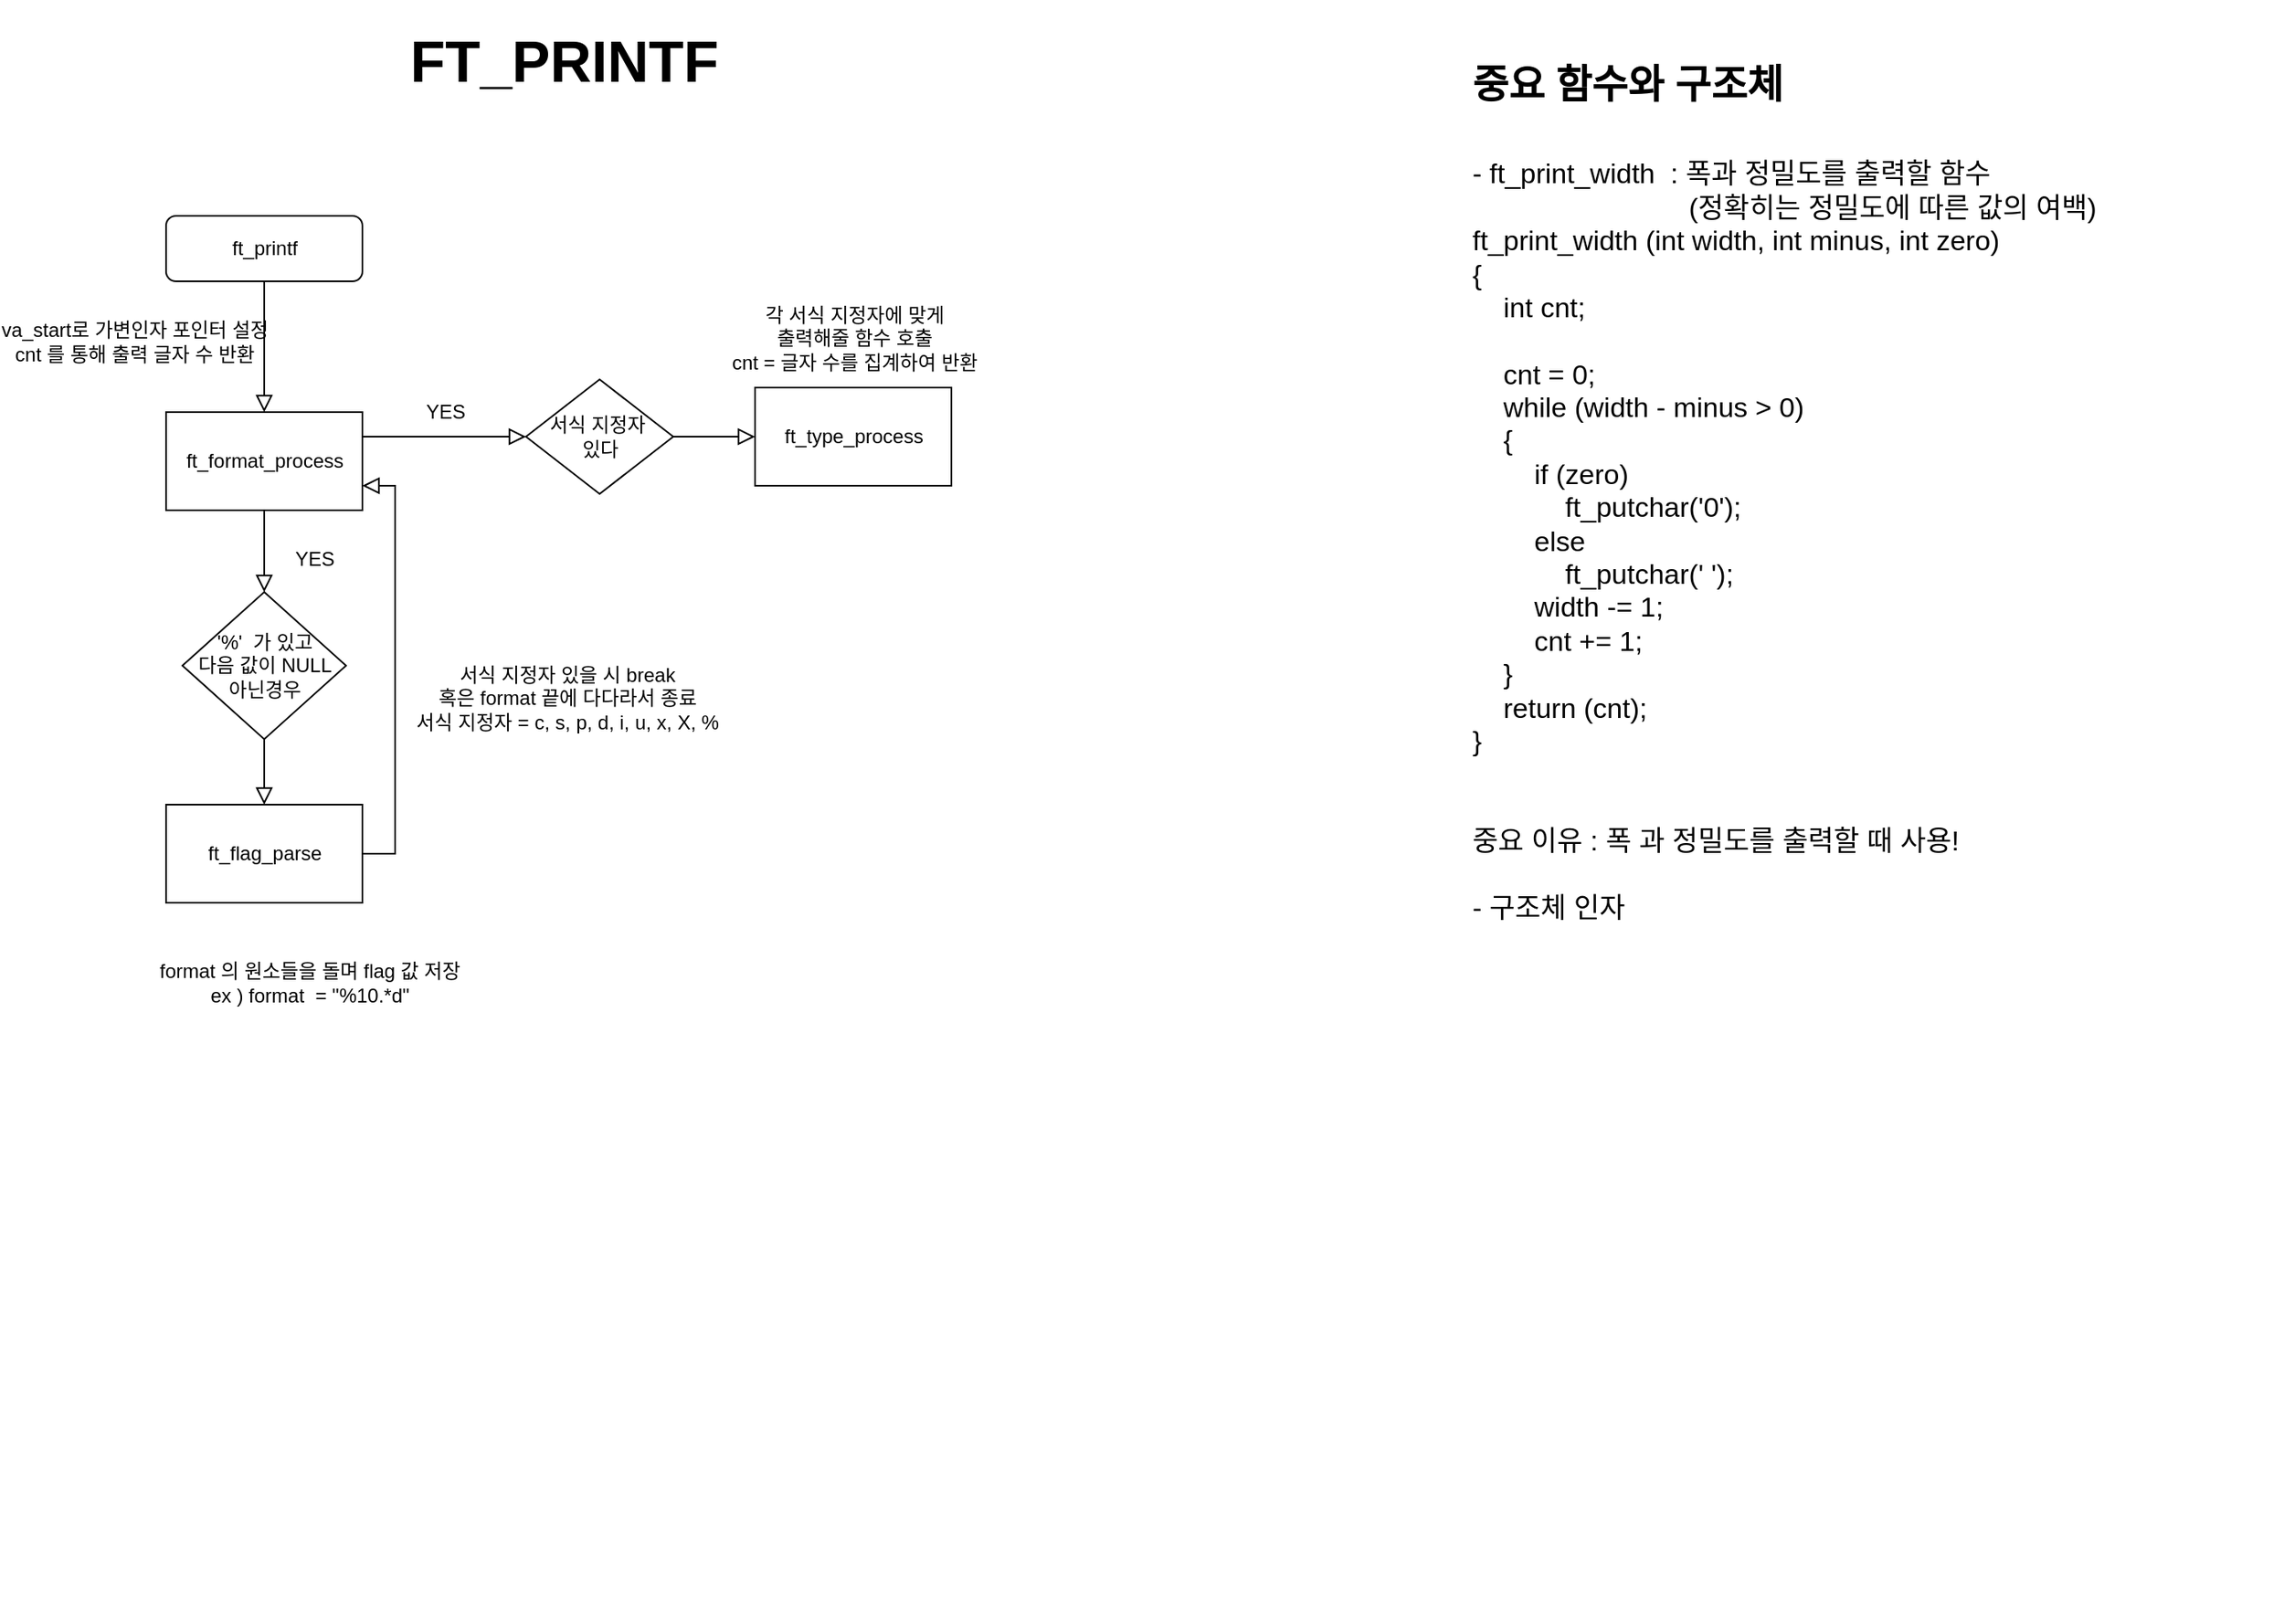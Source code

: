 <mxfile version="14.4.7" type="github">
  <diagram id="C5RBs43oDa-KdzZeNtuy" name="Page-1">
    <mxGraphModel dx="1494" dy="318" grid="1" gridSize="10" guides="1" tooltips="1" connect="1" arrows="1" fold="1" page="1" pageScale="1" pageWidth="827" pageHeight="1169" math="0" shadow="0">
      <root>
        <mxCell id="WIyWlLk6GJQsqaUBKTNV-0" />
        <mxCell id="WIyWlLk6GJQsqaUBKTNV-1" parent="WIyWlLk6GJQsqaUBKTNV-0" />
        <mxCell id="jbhYbt3t-bC4aFOuz0vU-21" value="&lt;h1&gt;중요 함수와 구조체&lt;/h1&gt;&lt;div&gt;&lt;br&gt;&lt;/div&gt;&lt;div style=&quot;font-size: 17px&quot;&gt;- ft_print_width&amp;nbsp; : 폭과 정밀도를 출력할 함수&amp;nbsp;&lt;/div&gt;&lt;div style=&quot;font-size: 17px&quot;&gt;&amp;nbsp; &amp;nbsp; &amp;nbsp; &amp;nbsp; &amp;nbsp; &amp;nbsp; &amp;nbsp; &amp;nbsp; &amp;nbsp; &amp;nbsp; &amp;nbsp; &amp;nbsp; &amp;nbsp; &amp;nbsp; (정확히는 정밀도에 따른 값의 여백)&lt;/div&gt;&lt;div style=&quot;font-size: 17px&quot;&gt;ft_print_width (int width, int minus, int zero)&lt;/div&gt;&lt;div style=&quot;font-size: 17px&quot;&gt;{&lt;/div&gt;&lt;div style=&quot;font-size: 17px&quot;&gt;&amp;nbsp; &amp;nbsp; int cnt;&lt;/div&gt;&lt;div style=&quot;font-size: 17px&quot;&gt;&lt;br&gt;&lt;/div&gt;&lt;div style=&quot;font-size: 17px&quot;&gt;&amp;nbsp; &amp;nbsp; cnt = 0;&lt;/div&gt;&lt;div style=&quot;font-size: 17px&quot;&gt;&amp;nbsp; &amp;nbsp; while (width - minus &amp;gt; 0)&lt;/div&gt;&lt;div style=&quot;font-size: 17px&quot;&gt;&amp;nbsp; &amp;nbsp; {&lt;/div&gt;&lt;div style=&quot;font-size: 17px&quot;&gt;&amp;nbsp; &amp;nbsp; &amp;nbsp; &amp;nbsp; if (zero)&lt;/div&gt;&lt;div style=&quot;font-size: 17px&quot;&gt;&amp;nbsp; &amp;nbsp; &amp;nbsp; &amp;nbsp; &amp;nbsp; &amp;nbsp; ft_putchar(&#39;0&#39;);&lt;/div&gt;&lt;div style=&quot;font-size: 17px&quot;&gt;&amp;nbsp; &amp;nbsp; &amp;nbsp; &amp;nbsp; else&lt;/div&gt;&lt;div style=&quot;font-size: 17px&quot;&gt;&amp;nbsp; &amp;nbsp; &amp;nbsp; &amp;nbsp; &amp;nbsp; &amp;nbsp; ft_putchar(&#39; &#39;);&lt;/div&gt;&lt;div style=&quot;font-size: 17px&quot;&gt;&amp;nbsp; &amp;nbsp; &amp;nbsp; &amp;nbsp; width -= 1;&lt;/div&gt;&lt;div style=&quot;font-size: 17px&quot;&gt;&amp;nbsp; &amp;nbsp; &amp;nbsp; &amp;nbsp; cnt += 1;&lt;/div&gt;&lt;div style=&quot;font-size: 17px&quot;&gt;&amp;nbsp; &amp;nbsp; }&lt;/div&gt;&lt;div style=&quot;font-size: 17px&quot;&gt;&amp;nbsp; &amp;nbsp; return (cnt);&lt;/div&gt;&lt;div style=&quot;font-size: 17px&quot;&gt;}&lt;/div&gt;&lt;div style=&quot;font-size: 17px&quot;&gt;&lt;br&gt;&lt;/div&gt;&lt;div style=&quot;font-size: 17px&quot;&gt;&lt;br&gt;&lt;/div&gt;&lt;div style=&quot;font-size: 17px&quot;&gt;중요 이유 : 폭 과 정밀도를 출력할 때 사용!&lt;/div&gt;&lt;div style=&quot;font-size: 17px&quot;&gt;&lt;br&gt;&lt;/div&gt;&lt;div style=&quot;font-size: 17px&quot;&gt;- 구조체 인자&lt;/div&gt;&lt;div style=&quot;font-size: 17px&quot;&gt;&lt;br&gt;&lt;/div&gt;&lt;div style=&quot;font-size: 17px&quot;&gt;&lt;br&gt;&lt;/div&gt;" style="text;html=1;strokeColor=none;fillColor=none;spacing=5;spacingTop=-20;whiteSpace=wrap;overflow=hidden;rounded=0;" vertex="1" parent="WIyWlLk6GJQsqaUBKTNV-1">
          <mxGeometry x="120" y="60" width="500" height="960" as="geometry" />
        </mxCell>
        <mxCell id="jbhYbt3t-bC4aFOuz0vU-23" value="" style="group;fontSize=12;" vertex="1" connectable="0" parent="WIyWlLk6GJQsqaUBKTNV-1">
          <mxGeometry x="-680" y="160" width="516.5" height="504" as="geometry" />
        </mxCell>
        <mxCell id="jbhYbt3t-bC4aFOuz0vU-9" value="format 의 원소들을 돌며 flag 값 저장 &lt;br style=&quot;font-size: 12px;&quot;&gt;ex ) format&amp;nbsp; = &quot;%10.*d&quot;" style="text;html=1;strokeColor=none;fillColor=none;align=center;verticalAlign=middle;whiteSpace=wrap;rounded=0;fontSize=12;" vertex="1" parent="jbhYbt3t-bC4aFOuz0vU-23">
          <mxGeometry y="434" width="189" height="70" as="geometry" />
        </mxCell>
        <mxCell id="jbhYbt3t-bC4aFOuz0vU-22" value="" style="group;fontSize=12;" vertex="1" connectable="0" parent="jbhYbt3t-bC4aFOuz0vU-23">
          <mxGeometry x="6.5" width="510" height="420" as="geometry" />
        </mxCell>
        <mxCell id="WIyWlLk6GJQsqaUBKTNV-3" value="ft_printf" style="rounded=1;whiteSpace=wrap;html=1;fontSize=12;glass=0;strokeWidth=1;shadow=0;" parent="jbhYbt3t-bC4aFOuz0vU-22" vertex="1">
          <mxGeometry width="120" height="40" as="geometry" />
        </mxCell>
        <mxCell id="WIyWlLk6GJQsqaUBKTNV-5" value="va_start로 가변인자 포인터 설정&lt;br style=&quot;font-size: 12px;&quot;&gt;cnt 를 통해 출력 글자 수 반환" style="edgeStyle=orthogonalEdgeStyle;rounded=0;html=1;jettySize=auto;orthogonalLoop=1;fontSize=12;endArrow=block;endFill=0;endSize=8;strokeWidth=1;shadow=0;labelBackgroundColor=none;exitX=0.5;exitY=1;exitDx=0;exitDy=0;entryX=0.5;entryY=0;entryDx=0;entryDy=0;" parent="jbhYbt3t-bC4aFOuz0vU-22" source="WIyWlLk6GJQsqaUBKTNV-3" target="jbhYbt3t-bC4aFOuz0vU-0" edge="1">
          <mxGeometry x="-0.077" y="-80" relative="1" as="geometry">
            <mxPoint as="offset" />
            <mxPoint x="270" y="30" as="sourcePoint" />
          </mxGeometry>
        </mxCell>
        <mxCell id="jbhYbt3t-bC4aFOuz0vU-0" value="ft_format_process" style="rounded=0;whiteSpace=wrap;html=1;fontSize=12;" vertex="1" parent="jbhYbt3t-bC4aFOuz0vU-22">
          <mxGeometry y="120" width="120" height="60" as="geometry" />
        </mxCell>
        <mxCell id="jbhYbt3t-bC4aFOuz0vU-5" value="ft_flag_parse" style="rounded=0;whiteSpace=wrap;html=1;fontSize=12;" vertex="1" parent="jbhYbt3t-bC4aFOuz0vU-22">
          <mxGeometry y="360" width="120" height="60" as="geometry" />
        </mxCell>
        <mxCell id="jbhYbt3t-bC4aFOuz0vU-6" value="&#39;%&#39;&amp;nbsp; 가 있고&lt;br style=&quot;font-size: 12px;&quot;&gt;다음 값이 NULL&lt;br style=&quot;font-size: 12px;&quot;&gt;아닌경우" style="rhombus;whiteSpace=wrap;html=1;fontSize=12;" vertex="1" parent="jbhYbt3t-bC4aFOuz0vU-22">
          <mxGeometry x="10" y="230" width="100" height="90" as="geometry" />
        </mxCell>
        <mxCell id="jbhYbt3t-bC4aFOuz0vU-7" value="" style="edgeStyle=orthogonalEdgeStyle;rounded=0;html=1;jettySize=auto;orthogonalLoop=1;fontSize=12;endArrow=block;endFill=0;endSize=8;strokeWidth=1;shadow=0;labelBackgroundColor=none;exitX=0.5;exitY=1;exitDx=0;exitDy=0;entryX=0.5;entryY=0;entryDx=0;entryDy=0;" edge="1" parent="jbhYbt3t-bC4aFOuz0vU-22" source="jbhYbt3t-bC4aFOuz0vU-0" target="jbhYbt3t-bC4aFOuz0vU-6">
          <mxGeometry x="-0.077" y="90" relative="1" as="geometry">
            <mxPoint as="offset" />
            <mxPoint x="70" y="50" as="sourcePoint" />
            <mxPoint x="70" y="180" as="targetPoint" />
          </mxGeometry>
        </mxCell>
        <mxCell id="jbhYbt3t-bC4aFOuz0vU-8" value="" style="edgeStyle=orthogonalEdgeStyle;rounded=0;html=1;jettySize=auto;orthogonalLoop=1;fontSize=12;endArrow=block;endFill=0;endSize=8;strokeWidth=1;shadow=0;labelBackgroundColor=none;exitX=0.5;exitY=1;exitDx=0;exitDy=0;entryX=0.5;entryY=0;entryDx=0;entryDy=0;" edge="1" parent="jbhYbt3t-bC4aFOuz0vU-22" source="jbhYbt3t-bC4aFOuz0vU-6" target="jbhYbt3t-bC4aFOuz0vU-5">
          <mxGeometry x="-0.077" y="90" relative="1" as="geometry">
            <mxPoint as="offset" />
            <mxPoint x="70" y="240" as="sourcePoint" />
            <mxPoint x="70" y="270" as="targetPoint" />
          </mxGeometry>
        </mxCell>
        <mxCell id="jbhYbt3t-bC4aFOuz0vU-10" value="서식 지정자 있을 시 break&lt;br style=&quot;font-size: 12px;&quot;&gt;혹은 format 끝에 다다라서 종료&lt;br style=&quot;font-size: 12px;&quot;&gt;서식 지정자 = c, s, p, d, i, u, x, X, %" style="text;html=1;strokeColor=none;fillColor=none;align=center;verticalAlign=middle;whiteSpace=wrap;rounded=0;fontSize=12;" vertex="1" parent="jbhYbt3t-bC4aFOuz0vU-22">
          <mxGeometry x="140" y="270" width="210" height="50" as="geometry" />
        </mxCell>
        <mxCell id="jbhYbt3t-bC4aFOuz0vU-11" value="" style="edgeStyle=orthogonalEdgeStyle;rounded=0;html=1;jettySize=auto;orthogonalLoop=1;fontSize=12;endArrow=block;endFill=0;endSize=8;strokeWidth=1;shadow=0;labelBackgroundColor=none;exitX=1;exitY=0.5;exitDx=0;exitDy=0;entryX=1;entryY=0.75;entryDx=0;entryDy=0;" edge="1" parent="jbhYbt3t-bC4aFOuz0vU-22" source="jbhYbt3t-bC4aFOuz0vU-5" target="jbhYbt3t-bC4aFOuz0vU-0">
          <mxGeometry x="-0.077" y="90" relative="1" as="geometry">
            <mxPoint as="offset" />
            <mxPoint x="70" y="330" as="sourcePoint" />
            <mxPoint x="70" y="370" as="targetPoint" />
            <Array as="points">
              <mxPoint x="140" y="390" />
              <mxPoint x="140" y="165" />
            </Array>
          </mxGeometry>
        </mxCell>
        <mxCell id="jbhYbt3t-bC4aFOuz0vU-12" value="" style="edgeStyle=orthogonalEdgeStyle;rounded=0;html=1;jettySize=auto;orthogonalLoop=1;fontSize=12;endArrow=block;endFill=0;endSize=8;strokeWidth=1;shadow=0;labelBackgroundColor=none;exitX=1;exitY=0.25;exitDx=0;exitDy=0;entryX=0;entryY=0.5;entryDx=0;entryDy=0;" edge="1" parent="jbhYbt3t-bC4aFOuz0vU-22" source="jbhYbt3t-bC4aFOuz0vU-0" target="jbhYbt3t-bC4aFOuz0vU-13">
          <mxGeometry x="-0.077" y="90" relative="1" as="geometry">
            <mxPoint as="offset" />
            <mxPoint x="240" y="20" as="sourcePoint" />
            <mxPoint x="200" y="135" as="targetPoint" />
            <Array as="points" />
          </mxGeometry>
        </mxCell>
        <mxCell id="jbhYbt3t-bC4aFOuz0vU-13" value="서식 지정자&amp;nbsp;&lt;br style=&quot;font-size: 12px;&quot;&gt;있다" style="rhombus;whiteSpace=wrap;html=1;fontSize=12;" vertex="1" parent="jbhYbt3t-bC4aFOuz0vU-22">
          <mxGeometry x="220" y="100" width="90" height="70" as="geometry" />
        </mxCell>
        <mxCell id="jbhYbt3t-bC4aFOuz0vU-15" value="YES" style="text;html=1;resizable=0;autosize=1;align=center;verticalAlign=middle;points=[];fillColor=none;strokeColor=none;rounded=0;fontSize=12;" vertex="1" parent="jbhYbt3t-bC4aFOuz0vU-22">
          <mxGeometry x="70" y="200" width="40" height="20" as="geometry" />
        </mxCell>
        <mxCell id="jbhYbt3t-bC4aFOuz0vU-16" value="YES" style="text;html=1;resizable=0;autosize=1;align=center;verticalAlign=middle;points=[];fillColor=none;strokeColor=none;rounded=0;fontSize=12;" vertex="1" parent="jbhYbt3t-bC4aFOuz0vU-22">
          <mxGeometry x="150" y="110" width="40" height="20" as="geometry" />
        </mxCell>
        <mxCell id="jbhYbt3t-bC4aFOuz0vU-17" value="ft_type_process" style="whiteSpace=wrap;html=1;fontSize=12;" vertex="1" parent="jbhYbt3t-bC4aFOuz0vU-22">
          <mxGeometry x="360" y="105" width="120" height="60" as="geometry" />
        </mxCell>
        <mxCell id="jbhYbt3t-bC4aFOuz0vU-18" value="" style="edgeStyle=orthogonalEdgeStyle;rounded=0;html=1;jettySize=auto;orthogonalLoop=1;fontSize=12;endArrow=block;endFill=0;endSize=8;strokeWidth=1;shadow=0;labelBackgroundColor=none;exitX=1;exitY=0.5;exitDx=0;exitDy=0;entryX=0;entryY=0.5;entryDx=0;entryDy=0;" edge="1" parent="jbhYbt3t-bC4aFOuz0vU-22" source="jbhYbt3t-bC4aFOuz0vU-13" target="jbhYbt3t-bC4aFOuz0vU-17">
          <mxGeometry x="-0.077" y="90" relative="1" as="geometry">
            <mxPoint as="offset" />
            <mxPoint x="130" y="145" as="sourcePoint" />
            <mxPoint x="230" y="145" as="targetPoint" />
            <Array as="points" />
          </mxGeometry>
        </mxCell>
        <mxCell id="jbhYbt3t-bC4aFOuz0vU-19" value="각 서식 지정자에 맞게&lt;br style=&quot;font-size: 12px;&quot;&gt;출력해줄 함수 호출&lt;br style=&quot;font-size: 12px;&quot;&gt;cnt = 글자 수를 집계하여 반환" style="text;html=1;resizable=0;autosize=1;align=center;verticalAlign=middle;points=[];fillColor=none;strokeColor=none;rounded=0;fontSize=12;" vertex="1" parent="jbhYbt3t-bC4aFOuz0vU-22">
          <mxGeometry x="340" y="50" width="160" height="50" as="geometry" />
        </mxCell>
        <mxCell id="jbhYbt3t-bC4aFOuz0vU-25" value="&lt;h1&gt;&lt;font style=&quot;font-size: 35px&quot;&gt;FT_PRINTF&lt;/font&gt;&lt;/h1&gt;" style="text;html=1;strokeColor=none;fillColor=none;align=center;verticalAlign=middle;whiteSpace=wrap;rounded=0;labelBorderColor=none;labelBackgroundColor=none;" vertex="1" parent="WIyWlLk6GJQsqaUBKTNV-1">
          <mxGeometry x="-540" y="30" width="220" height="70" as="geometry" />
        </mxCell>
      </root>
    </mxGraphModel>
  </diagram>
</mxfile>
